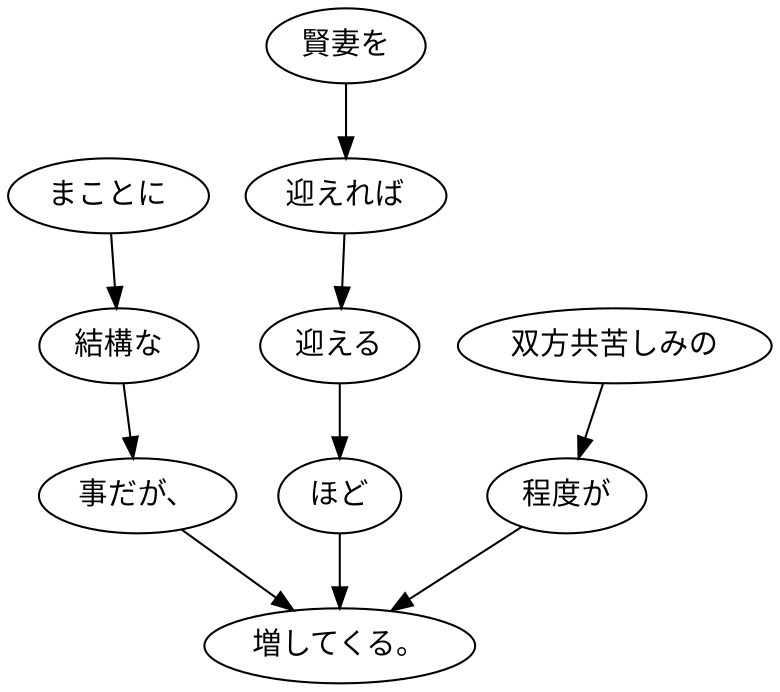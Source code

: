digraph graph8774 {
	node0 [label="まことに"];
	node1 [label="結構な"];
	node2 [label="事だが、"];
	node3 [label="賢妻を"];
	node4 [label="迎えれば"];
	node5 [label="迎える"];
	node6 [label="ほど"];
	node7 [label="双方共苦しみの"];
	node8 [label="程度が"];
	node9 [label="増してくる。"];
	node0 -> node1;
	node1 -> node2;
	node2 -> node9;
	node3 -> node4;
	node4 -> node5;
	node5 -> node6;
	node6 -> node9;
	node7 -> node8;
	node8 -> node9;
}
